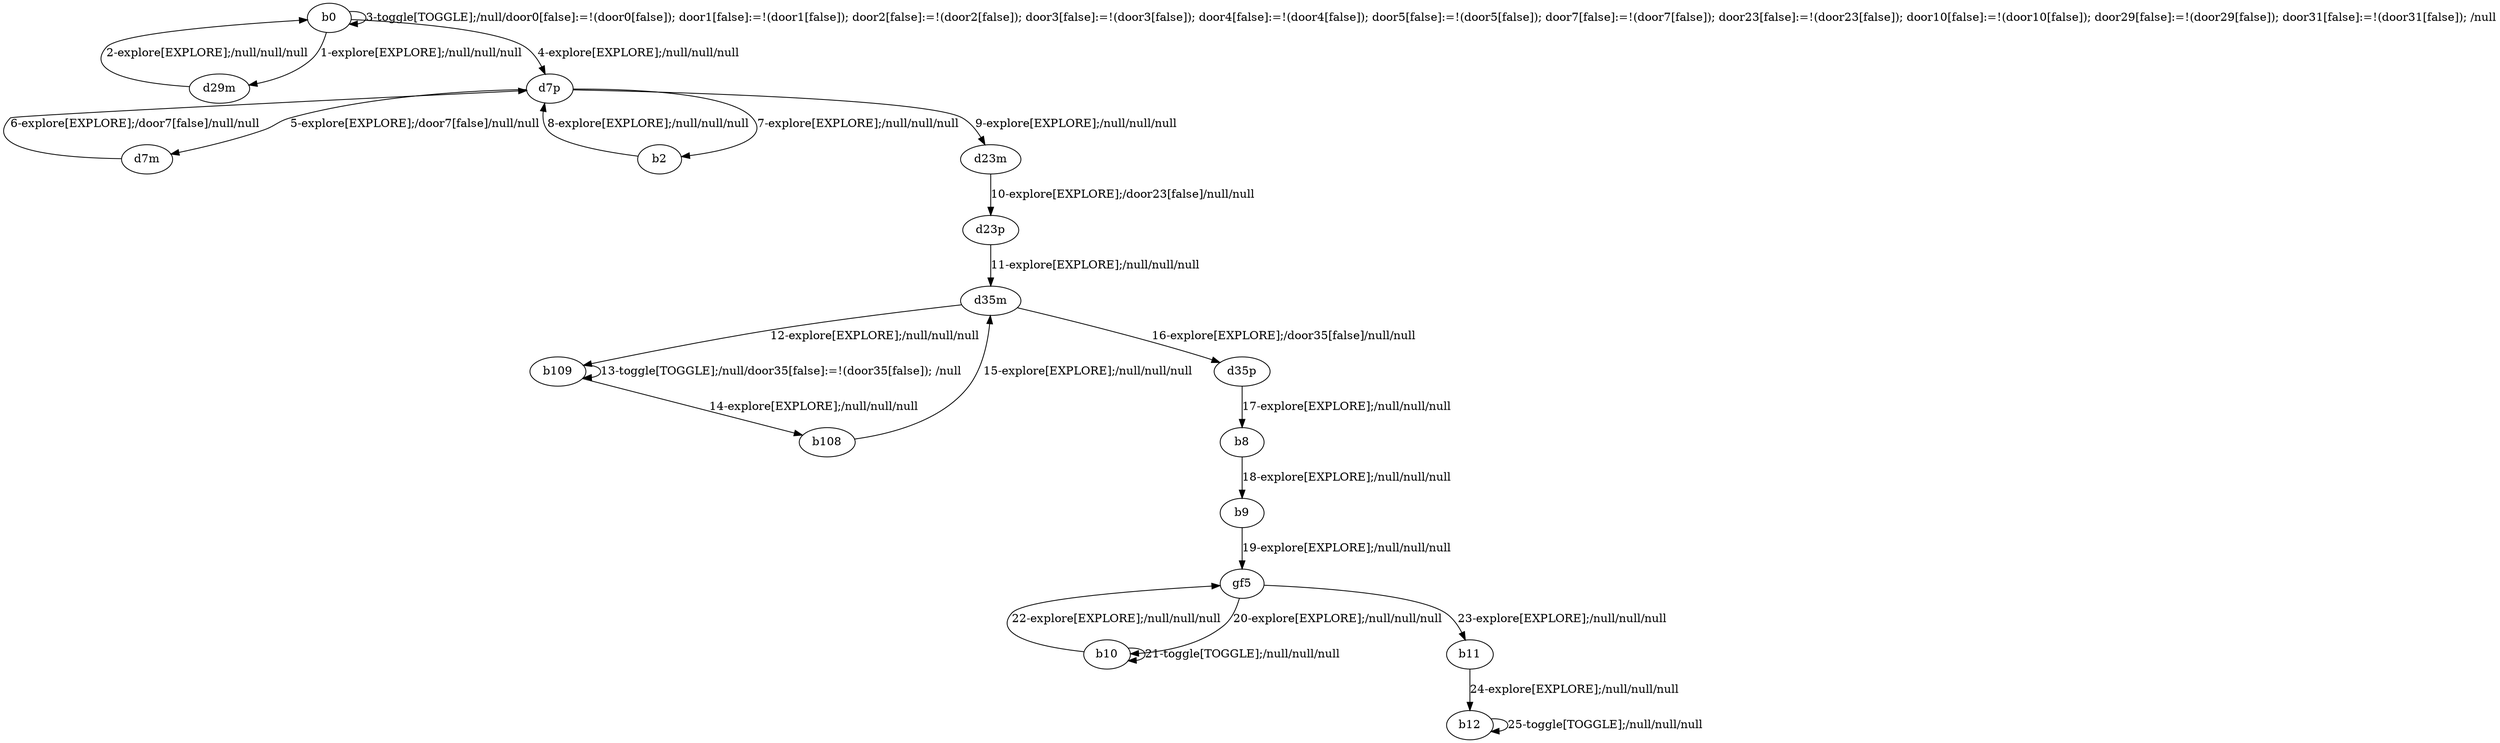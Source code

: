 # Total number of goals covered by this test: 1
# b12 --> b12

digraph g {
"b0" -> "d29m" [label = "1-explore[EXPLORE];/null/null/null"];
"d29m" -> "b0" [label = "2-explore[EXPLORE];/null/null/null"];
"b0" -> "b0" [label = "3-toggle[TOGGLE];/null/door0[false]:=!(door0[false]); door1[false]:=!(door1[false]); door2[false]:=!(door2[false]); door3[false]:=!(door3[false]); door4[false]:=!(door4[false]); door5[false]:=!(door5[false]); door7[false]:=!(door7[false]); door23[false]:=!(door23[false]); door10[false]:=!(door10[false]); door29[false]:=!(door29[false]); door31[false]:=!(door31[false]); /null"];
"b0" -> "d7p" [label = "4-explore[EXPLORE];/null/null/null"];
"d7p" -> "d7m" [label = "5-explore[EXPLORE];/door7[false]/null/null"];
"d7m" -> "d7p" [label = "6-explore[EXPLORE];/door7[false]/null/null"];
"d7p" -> "b2" [label = "7-explore[EXPLORE];/null/null/null"];
"b2" -> "d7p" [label = "8-explore[EXPLORE];/null/null/null"];
"d7p" -> "d23m" [label = "9-explore[EXPLORE];/null/null/null"];
"d23m" -> "d23p" [label = "10-explore[EXPLORE];/door23[false]/null/null"];
"d23p" -> "d35m" [label = "11-explore[EXPLORE];/null/null/null"];
"d35m" -> "b109" [label = "12-explore[EXPLORE];/null/null/null"];
"b109" -> "b109" [label = "13-toggle[TOGGLE];/null/door35[false]:=!(door35[false]); /null"];
"b109" -> "b108" [label = "14-explore[EXPLORE];/null/null/null"];
"b108" -> "d35m" [label = "15-explore[EXPLORE];/null/null/null"];
"d35m" -> "d35p" [label = "16-explore[EXPLORE];/door35[false]/null/null"];
"d35p" -> "b8" [label = "17-explore[EXPLORE];/null/null/null"];
"b8" -> "b9" [label = "18-explore[EXPLORE];/null/null/null"];
"b9" -> "gf5" [label = "19-explore[EXPLORE];/null/null/null"];
"gf5" -> "b10" [label = "20-explore[EXPLORE];/null/null/null"];
"b10" -> "b10" [label = "21-toggle[TOGGLE];/null/null/null"];
"b10" -> "gf5" [label = "22-explore[EXPLORE];/null/null/null"];
"gf5" -> "b11" [label = "23-explore[EXPLORE];/null/null/null"];
"b11" -> "b12" [label = "24-explore[EXPLORE];/null/null/null"];
"b12" -> "b12" [label = "25-toggle[TOGGLE];/null/null/null"];
}
